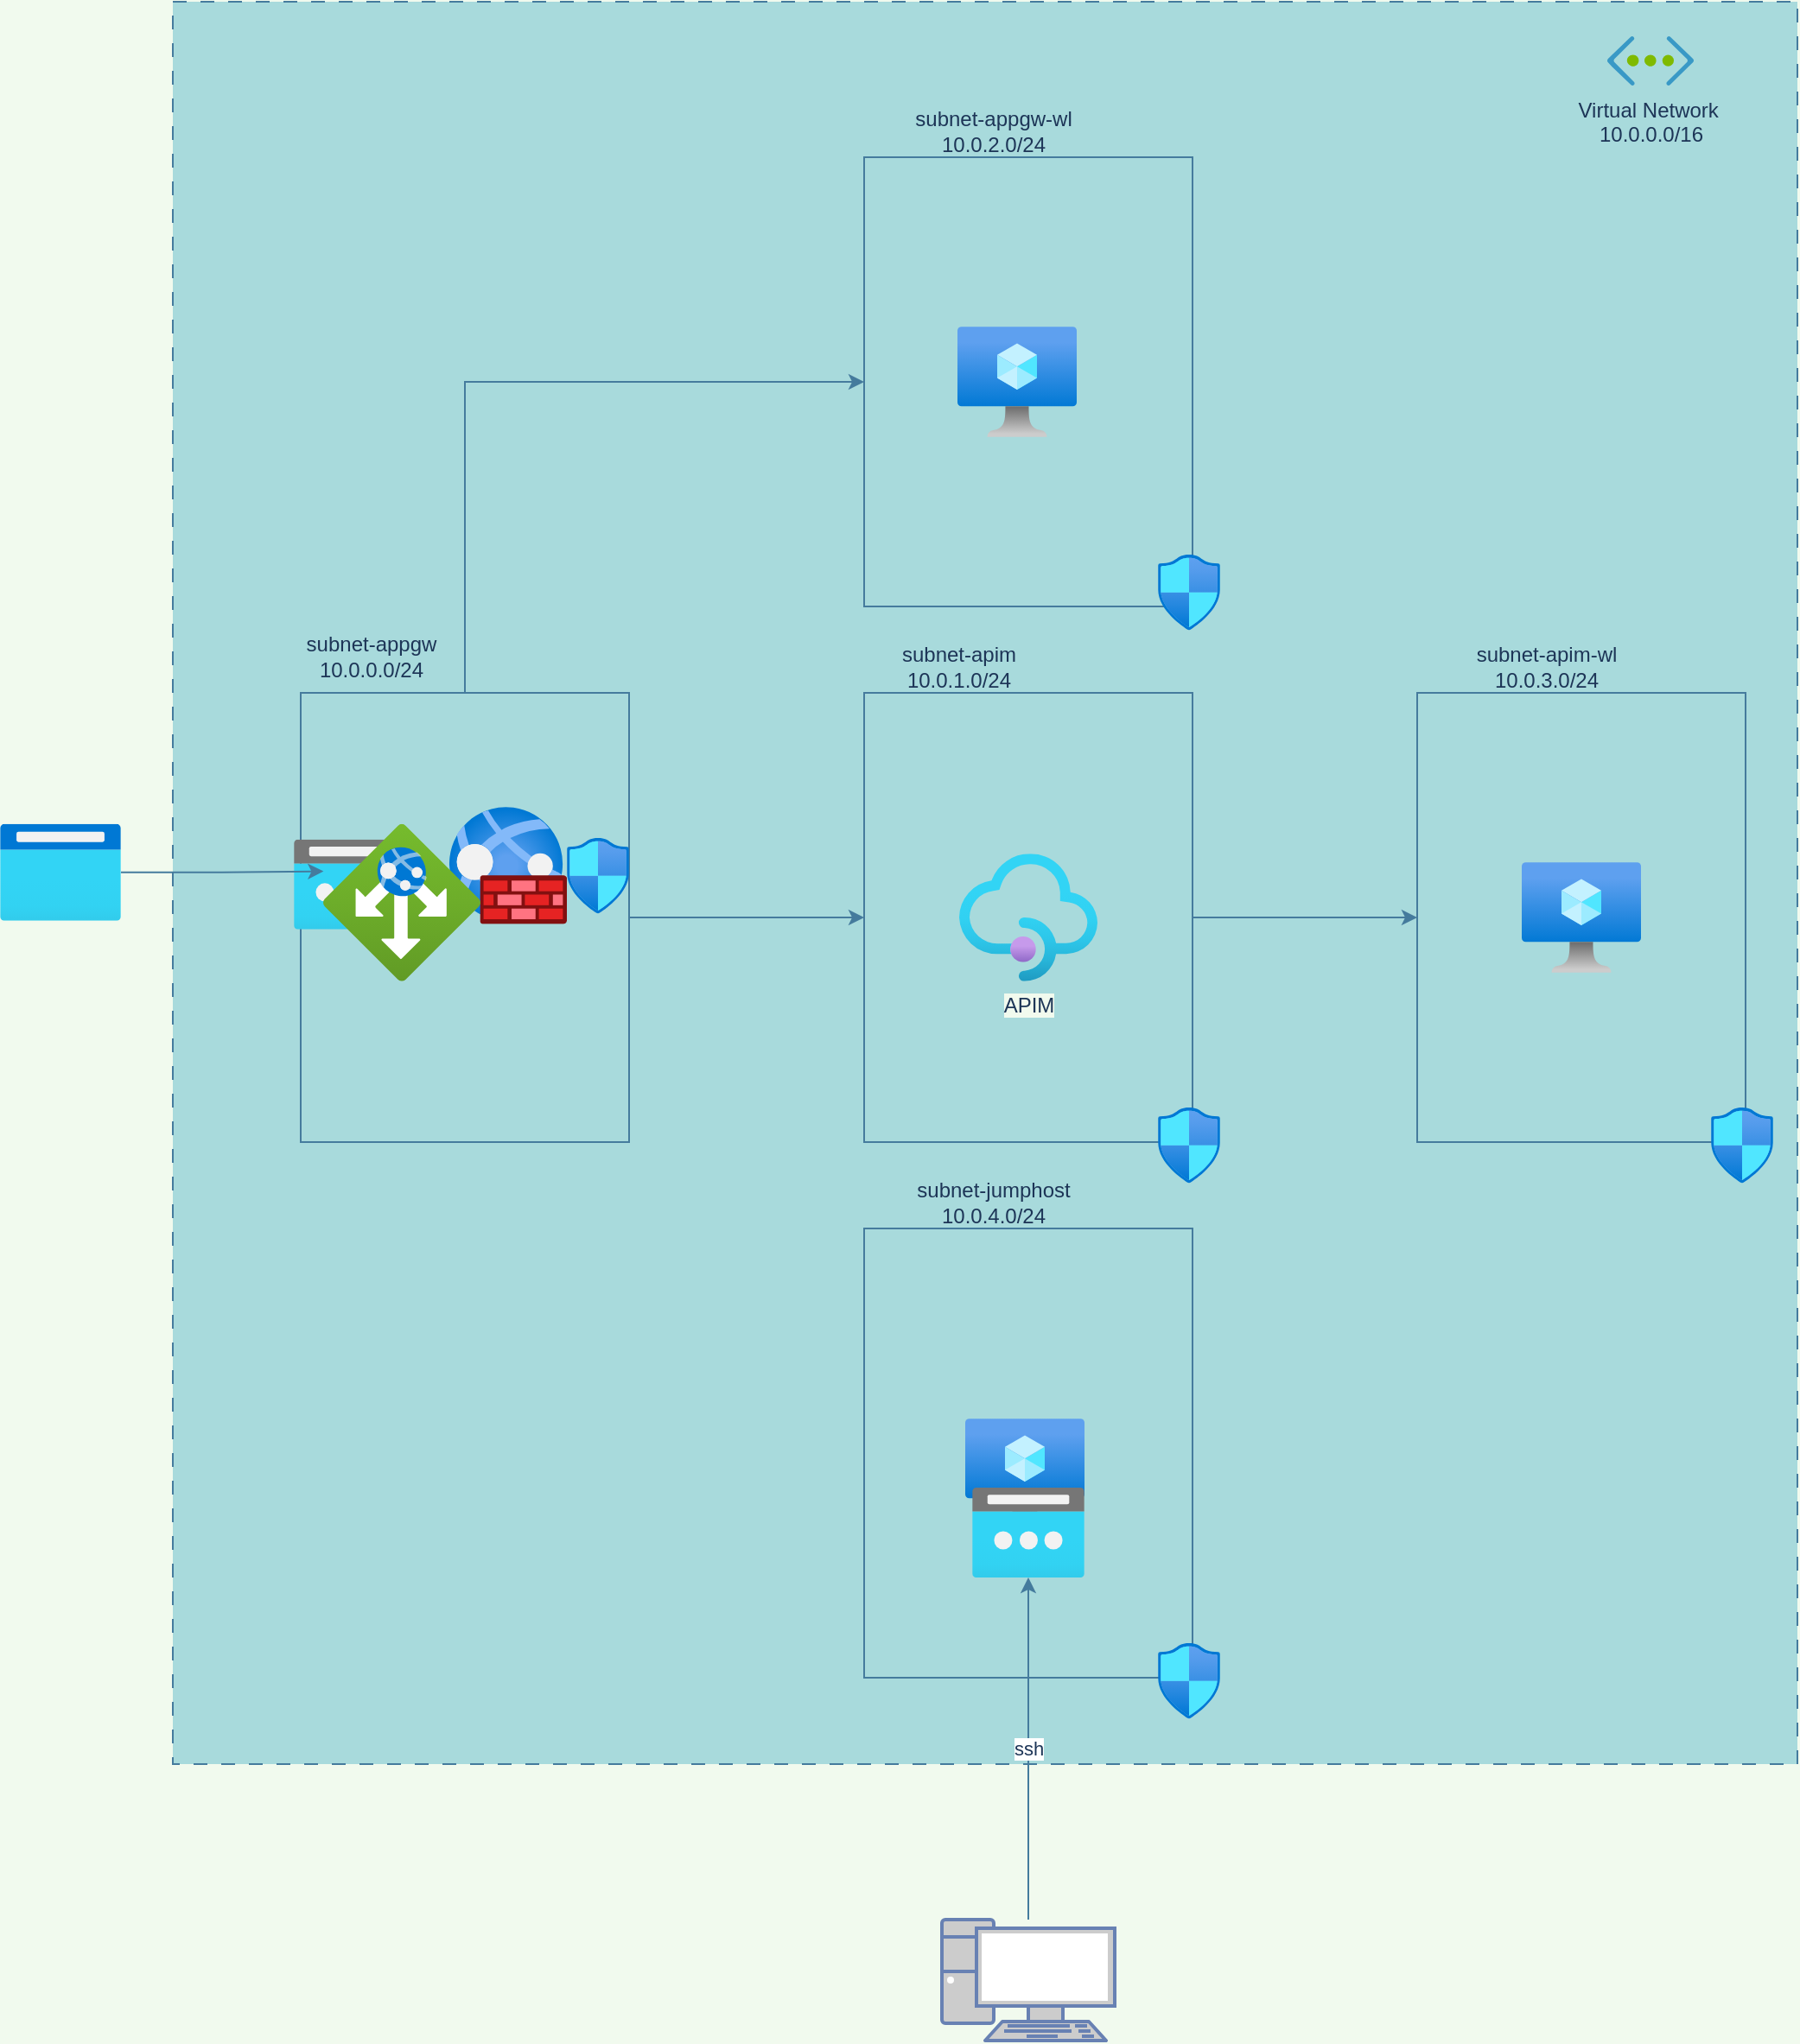 <mxfile version="21.2.8" type="device" pages="2">
  <diagram id="WI9T0HZ2pTsCkuznbFz-" name="Page-1">
    <mxGraphModel dx="1306" dy="1691" grid="1" gridSize="10" guides="1" tooltips="1" connect="1" arrows="1" fold="1" page="1" pageScale="1" pageWidth="1169" pageHeight="827" background="#F1FAEE" math="0" shadow="0">
      <root>
        <mxCell id="0" />
        <mxCell id="1" parent="0" />
        <mxCell id="6BwSZOXE0QRsBlMUQ49c-6" value="" style="rounded=0;whiteSpace=wrap;html=1;labelBackgroundColor=#F1FAEE;dashed=1;dashPattern=8 8;glass=0;gradientDirection=radial;fillColor=#A8DADC;strokeColor=#457B9D;fontColor=#1D3557;" parent="1" vertex="1">
          <mxGeometry x="130" y="-70" width="940" height="1020" as="geometry" />
        </mxCell>
        <mxCell id="6BwSZOXE0QRsBlMUQ49c-15" style="edgeStyle=orthogonalEdgeStyle;rounded=0;orthogonalLoop=1;jettySize=auto;html=1;entryX=0;entryY=0.5;entryDx=0;entryDy=0;labelBackgroundColor=#F1FAEE;strokeColor=#457B9D;fontColor=#1D3557;" parent="1" source="6BwSZOXE0QRsBlMUQ49c-9" target="6BwSZOXE0QRsBlMUQ49c-13" edge="1">
          <mxGeometry relative="1" as="geometry">
            <Array as="points">
              <mxPoint x="299" y="150" />
            </Array>
          </mxGeometry>
        </mxCell>
        <mxCell id="6BwSZOXE0QRsBlMUQ49c-16" style="edgeStyle=orthogonalEdgeStyle;rounded=0;orthogonalLoop=1;jettySize=auto;html=1;labelBackgroundColor=#F1FAEE;strokeColor=#457B9D;fontColor=#1D3557;" parent="1" source="6BwSZOXE0QRsBlMUQ49c-9" target="6BwSZOXE0QRsBlMUQ49c-14" edge="1">
          <mxGeometry relative="1" as="geometry">
            <Array as="points">
              <mxPoint x="430" y="460" />
              <mxPoint x="430" y="460" />
            </Array>
          </mxGeometry>
        </mxCell>
        <mxCell id="6BwSZOXE0QRsBlMUQ49c-9" value="" style="whiteSpace=wrap;html=1;fillColor=#A8DADC;fontColor=#1D3557;strokeColor=#457B9D;" parent="1" vertex="1">
          <mxGeometry x="204" y="330" width="190" height="260" as="geometry" />
        </mxCell>
        <mxCell id="6BwSZOXE0QRsBlMUQ49c-2" value="" style="image;aspect=fixed;html=1;points=[];align=center;fontSize=12;image=img/lib/azure2/networking/Public_IP_Addresses.svg;labelBackgroundColor=#F1FAEE;fillColor=#A8DADC;strokeColor=#457B9D;fontColor=#1D3557;" parent="1" vertex="1">
          <mxGeometry x="200" y="414.92" width="65" height="52" as="geometry" />
        </mxCell>
        <mxCell id="6BwSZOXE0QRsBlMUQ49c-4" value="" style="image;aspect=fixed;html=1;points=[];align=center;fontSize=12;image=img/lib/azure2/networking/Web_Application_Firewall_Policies_WAF.svg;labelBackgroundColor=#F1FAEE;fillColor=#A8DADC;strokeColor=#457B9D;fontColor=#1D3557;" parent="1" vertex="1">
          <mxGeometry x="290" y="395.92" width="68" height="68" as="geometry" />
        </mxCell>
        <mxCell id="6BwSZOXE0QRsBlMUQ49c-7" value="Virtual Network&amp;nbsp;&lt;br&gt;10.0.0.0/16" style="aspect=fixed;html=1;perimeter=none;align=center;shadow=0;dashed=1;image;fontSize=12;image=img/lib/mscae/Virtual_Network.svg;labelBackgroundColor=none;fillColor=#A8DADC;strokeColor=#457B9D;fontColor=#1D3557;" parent="1" vertex="1">
          <mxGeometry x="960.0" y="-50" width="50" height="28.5" as="geometry" />
        </mxCell>
        <mxCell id="6BwSZOXE0QRsBlMUQ49c-8" value="" style="image;aspect=fixed;html=1;points=[];align=center;fontSize=12;image=img/lib/azure2/networking/Application_Gateways.svg;labelBackgroundColor=#F1FAEE;fillColor=#A8DADC;strokeColor=#457B9D;fontColor=#1D3557;" parent="1" vertex="1">
          <mxGeometry x="217" y="405.92" width="91" height="91" as="geometry" />
        </mxCell>
        <mxCell id="6BwSZOXE0QRsBlMUQ49c-11" style="edgeStyle=orthogonalEdgeStyle;rounded=0;orthogonalLoop=1;jettySize=auto;html=1;entryX=0.002;entryY=0.301;entryDx=0;entryDy=0;entryPerimeter=0;labelBackgroundColor=#F1FAEE;strokeColor=#457B9D;fontColor=#1D3557;" parent="1" source="6BwSZOXE0QRsBlMUQ49c-10" target="6BwSZOXE0QRsBlMUQ49c-8" edge="1">
          <mxGeometry relative="1" as="geometry" />
        </mxCell>
        <mxCell id="6BwSZOXE0QRsBlMUQ49c-10" value="" style="image;aspect=fixed;html=1;points=[];align=center;fontSize=12;image=img/lib/azure2/general/Browser.svg;labelBackgroundColor=#F1FAEE;fillColor=#A8DADC;strokeColor=#457B9D;fontColor=#1D3557;" parent="1" vertex="1">
          <mxGeometry x="30" y="405.92" width="70" height="56" as="geometry" />
        </mxCell>
        <mxCell id="6BwSZOXE0QRsBlMUQ49c-13" value="" style="whiteSpace=wrap;html=1;fillColor=#A8DADC;fontColor=#1D3557;strokeColor=#457B9D;" parent="1" vertex="1">
          <mxGeometry x="530" y="20" width="190" height="260" as="geometry" />
        </mxCell>
        <mxCell id="4" style="edgeStyle=orthogonalEdgeStyle;rounded=0;orthogonalLoop=1;jettySize=auto;html=1;exitX=1;exitY=0.5;exitDx=0;exitDy=0;labelBackgroundColor=#F1FAEE;strokeColor=#457B9D;fontColor=#1D3557;" parent="1" source="6BwSZOXE0QRsBlMUQ49c-14" target="2" edge="1">
          <mxGeometry relative="1" as="geometry" />
        </mxCell>
        <mxCell id="6BwSZOXE0QRsBlMUQ49c-14" value="" style="whiteSpace=wrap;html=1;fillColor=#A8DADC;fontColor=#1D3557;strokeColor=#457B9D;" parent="1" vertex="1">
          <mxGeometry x="530" y="330" width="190" height="260" as="geometry" />
        </mxCell>
        <mxCell id="6BwSZOXE0QRsBlMUQ49c-1" value="APIM" style="image;aspect=fixed;html=1;points=[];align=center;fontSize=12;image=img/lib/azure2/app_services/API_Management_Services.svg;labelBackgroundColor=#F1FAEE;fillColor=#A8DADC;strokeColor=#457B9D;fontColor=#1D3557;" parent="1" vertex="1">
          <mxGeometry x="585.0" y="423.08" width="80" height="73.84" as="geometry" />
        </mxCell>
        <mxCell id="6BwSZOXE0QRsBlMUQ49c-18" value="" style="image;aspect=fixed;html=1;points=[];align=center;fontSize=12;image=img/lib/azure2/networking/Network_Security_Groups.svg;labelBackgroundColor=#F1FAEE;fillColor=#A8DADC;strokeColor=#457B9D;fontColor=#1D3557;" parent="1" vertex="1">
          <mxGeometry x="700" y="250" width="36" height="43.71" as="geometry" />
        </mxCell>
        <mxCell id="6BwSZOXE0QRsBlMUQ49c-19" value="" style="image;aspect=fixed;html=1;points=[];align=center;fontSize=12;image=img/lib/azure2/networking/Network_Security_Groups.svg;labelBackgroundColor=#F1FAEE;fillColor=#A8DADC;strokeColor=#457B9D;fontColor=#1D3557;" parent="1" vertex="1">
          <mxGeometry x="700" y="570" width="36" height="43.71" as="geometry" />
        </mxCell>
        <mxCell id="6BwSZOXE0QRsBlMUQ49c-20" value="" style="image;aspect=fixed;html=1;points=[];align=center;fontSize=12;image=img/lib/azure2/networking/Network_Security_Groups.svg;labelBackgroundColor=#F1FAEE;fillColor=#A8DADC;strokeColor=#457B9D;fontColor=#1D3557;" parent="1" vertex="1">
          <mxGeometry x="358" y="414" width="36" height="43.71" as="geometry" />
        </mxCell>
        <mxCell id="6BwSZOXE0QRsBlMUQ49c-21" value="subnet-appgw&lt;br&gt;10.0.0.0/24" style="text;html=1;strokeColor=none;fillColor=none;align=center;verticalAlign=middle;whiteSpace=wrap;rounded=0;fontColor=#1D3557;" parent="1" vertex="1">
          <mxGeometry x="190" y="293.71" width="110" height="30" as="geometry" />
        </mxCell>
        <mxCell id="6BwSZOXE0QRsBlMUQ49c-22" value="subnet-apim&lt;br&gt;10.0.1.0/24" style="text;html=1;strokeColor=none;fillColor=none;align=center;verticalAlign=middle;whiteSpace=wrap;rounded=0;fontColor=#1D3557;" parent="1" vertex="1">
          <mxGeometry x="530" y="300" width="110" height="30" as="geometry" />
        </mxCell>
        <mxCell id="6BwSZOXE0QRsBlMUQ49c-23" value="subnet-appgw-wl&lt;br&gt;10.0.2.0/24" style="text;html=1;strokeColor=none;fillColor=none;align=center;verticalAlign=middle;whiteSpace=wrap;rounded=0;fontColor=#1D3557;" parent="1" vertex="1">
          <mxGeometry x="530" y="-10" width="150" height="30" as="geometry" />
        </mxCell>
        <mxCell id="2" value="" style="whiteSpace=wrap;html=1;fillColor=#A8DADC;fontColor=#1D3557;strokeColor=#457B9D;" parent="1" vertex="1">
          <mxGeometry x="850" y="330" width="190" height="260" as="geometry" />
        </mxCell>
        <mxCell id="3" value="subnet-apim-wl&lt;br&gt;10.0.3.0/24" style="text;html=1;strokeColor=none;fillColor=none;align=center;verticalAlign=middle;whiteSpace=wrap;rounded=0;fontColor=#1D3557;" parent="1" vertex="1">
          <mxGeometry x="850" y="300" width="150" height="30" as="geometry" />
        </mxCell>
        <mxCell id="xJgkoHYX4h2dyVskytGa-5" value="" style="image;aspect=fixed;html=1;points=[];align=center;fontSize=12;image=img/lib/azure2/networking/Network_Security_Groups.svg;labelBackgroundColor=#F1FAEE;fillColor=#A8DADC;strokeColor=#457B9D;fontColor=#1D3557;" parent="1" vertex="1">
          <mxGeometry x="1020" y="570" width="36" height="43.71" as="geometry" />
        </mxCell>
        <mxCell id="6" value="" style="whiteSpace=wrap;html=1;fillColor=#A8DADC;fontColor=#1D3557;strokeColor=#457B9D;" parent="1" vertex="1">
          <mxGeometry x="530" y="640" width="190" height="260" as="geometry" />
        </mxCell>
        <mxCell id="8" value="subnet-jumphost&lt;br&gt;10.0.4.0/24" style="text;html=1;strokeColor=none;fillColor=none;align=center;verticalAlign=middle;whiteSpace=wrap;rounded=0;fontColor=#1D3557;" parent="1" vertex="1">
          <mxGeometry x="530" y="610" width="150" height="30" as="geometry" />
        </mxCell>
        <mxCell id="10" value="" style="image;aspect=fixed;html=1;points=[];align=center;fontSize=12;image=img/lib/azure2/networking/Network_Security_Groups.svg;labelBackgroundColor=#F1FAEE;fillColor=#A8DADC;strokeColor=#457B9D;fontColor=#1D3557;" parent="1" vertex="1">
          <mxGeometry x="700" y="880" width="36" height="43.71" as="geometry" />
        </mxCell>
        <mxCell id="13" value="" style="aspect=fixed;html=1;points=[];align=center;image;fontSize=12;image=img/lib/azure2/compute/Virtual_Machine.svg;strokeColor=#457B9D;fontColor=#1D3557;fillColor=#A8DADC;" parent="1" vertex="1">
          <mxGeometry x="588.5" y="750" width="69" height="64" as="geometry" />
        </mxCell>
        <mxCell id="14" value="" style="aspect=fixed;html=1;points=[];align=center;image;fontSize=12;image=img/lib/azure2/compute/Virtual_Machine.svg;strokeColor=#457B9D;fontColor=#1D3557;fillColor=#A8DADC;" parent="1" vertex="1">
          <mxGeometry x="910.5" y="428" width="69" height="64" as="geometry" />
        </mxCell>
        <mxCell id="15" value="" style="aspect=fixed;html=1;points=[];align=center;image;fontSize=12;image=img/lib/azure2/compute/Virtual_Machine.svg;strokeColor=#457B9D;fontColor=#1D3557;fillColor=#A8DADC;" parent="1" vertex="1">
          <mxGeometry x="584" y="118" width="69" height="64" as="geometry" />
        </mxCell>
        <mxCell id="17" value="ssh" style="edgeStyle=orthogonalEdgeStyle;rounded=0;orthogonalLoop=1;jettySize=auto;html=1;strokeColor=#457B9D;fontColor=#1D3557;fillColor=#A8DADC;labelBackgroundColor=#FFFFFF;" parent="1" source="16" target="12" edge="1">
          <mxGeometry relative="1" as="geometry" />
        </mxCell>
        <mxCell id="16" value="" style="fontColor=#0066CC;verticalAlign=top;verticalLabelPosition=bottom;labelPosition=center;align=center;html=1;outlineConnect=0;fillColor=#CCCCCC;strokeColor=#6881B3;gradientColor=none;gradientDirection=north;strokeWidth=2;shape=mxgraph.networks.pc;" parent="1" vertex="1">
          <mxGeometry x="575" y="1040" width="100" height="70" as="geometry" />
        </mxCell>
        <mxCell id="12" value="" style="image;aspect=fixed;html=1;points=[];align=center;fontSize=12;image=img/lib/azure2/networking/Public_IP_Addresses.svg;labelBackgroundColor=#F1FAEE;fillColor=#A8DADC;strokeColor=#457B9D;fontColor=#1D3557;" parent="1" vertex="1">
          <mxGeometry x="592.5" y="790" width="65" height="52" as="geometry" />
        </mxCell>
      </root>
    </mxGraphModel>
  </diagram>
  <diagram name="Copy of Page-1" id="ntlEz1eid1sMpkzOope7">
    <mxGraphModel dx="1306" dy="1691" grid="1" gridSize="10" guides="1" tooltips="1" connect="1" arrows="1" fold="1" page="1" pageScale="1" pageWidth="1169" pageHeight="827" background="#F1FAEE" math="0" shadow="0">
      <root>
        <mxCell id="1Koa-mvRLTg0POrjHIGq-0" />
        <mxCell id="1Koa-mvRLTg0POrjHIGq-1" parent="1Koa-mvRLTg0POrjHIGq-0" />
        <mxCell id="1Koa-mvRLTg0POrjHIGq-2" value="" style="rounded=0;whiteSpace=wrap;html=1;labelBackgroundColor=#F1FAEE;dashed=1;dashPattern=8 8;glass=0;gradientDirection=radial;fillColor=#A8DADC;strokeColor=#457B9D;fontColor=#1D3557;" vertex="1" parent="1Koa-mvRLTg0POrjHIGq-1">
          <mxGeometry x="130" y="-70" width="940" height="1020" as="geometry" />
        </mxCell>
        <mxCell id="1Koa-mvRLTg0POrjHIGq-3" style="edgeStyle=orthogonalEdgeStyle;rounded=0;orthogonalLoop=1;jettySize=auto;html=1;entryX=0;entryY=0.5;entryDx=0;entryDy=0;labelBackgroundColor=#F1FAEE;strokeColor=#457B9D;fontColor=#1D3557;" edge="1" parent="1Koa-mvRLTg0POrjHIGq-1" source="1Koa-mvRLTg0POrjHIGq-5" target="1Koa-mvRLTg0POrjHIGq-12">
          <mxGeometry relative="1" as="geometry">
            <Array as="points">
              <mxPoint x="299" y="150" />
            </Array>
          </mxGeometry>
        </mxCell>
        <mxCell id="1Koa-mvRLTg0POrjHIGq-4" style="edgeStyle=orthogonalEdgeStyle;rounded=0;orthogonalLoop=1;jettySize=auto;html=1;labelBackgroundColor=#F1FAEE;strokeColor=#457B9D;fontColor=#1D3557;" edge="1" parent="1Koa-mvRLTg0POrjHIGq-1" source="1Koa-mvRLTg0POrjHIGq-5" target="1Koa-mvRLTg0POrjHIGq-14">
          <mxGeometry relative="1" as="geometry">
            <Array as="points">
              <mxPoint x="430" y="460" />
              <mxPoint x="430" y="460" />
            </Array>
          </mxGeometry>
        </mxCell>
        <mxCell id="1Koa-mvRLTg0POrjHIGq-5" value="" style="whiteSpace=wrap;html=1;fillColor=#A8DADC;fontColor=#1D3557;strokeColor=#457B9D;" vertex="1" parent="1Koa-mvRLTg0POrjHIGq-1">
          <mxGeometry x="204" y="330" width="190" height="260" as="geometry" />
        </mxCell>
        <mxCell id="1Koa-mvRLTg0POrjHIGq-6" value="" style="image;aspect=fixed;html=1;points=[];align=center;fontSize=12;image=img/lib/azure2/networking/Public_IP_Addresses.svg;labelBackgroundColor=#F1FAEE;fillColor=#A8DADC;strokeColor=#457B9D;fontColor=#1D3557;" vertex="1" parent="1Koa-mvRLTg0POrjHIGq-1">
          <mxGeometry x="200" y="414.92" width="65" height="52" as="geometry" />
        </mxCell>
        <mxCell id="1Koa-mvRLTg0POrjHIGq-7" value="" style="image;aspect=fixed;html=1;points=[];align=center;fontSize=12;image=img/lib/azure2/networking/Web_Application_Firewall_Policies_WAF.svg;labelBackgroundColor=#F1FAEE;fillColor=#A8DADC;strokeColor=#457B9D;fontColor=#1D3557;" vertex="1" parent="1Koa-mvRLTg0POrjHIGq-1">
          <mxGeometry x="290" y="395.92" width="68" height="68" as="geometry" />
        </mxCell>
        <mxCell id="1Koa-mvRLTg0POrjHIGq-8" value="Virtual Network&amp;nbsp;&lt;br&gt;10.0.0.0/16" style="aspect=fixed;html=1;perimeter=none;align=center;shadow=0;dashed=1;image;fontSize=12;image=img/lib/mscae/Virtual_Network.svg;labelBackgroundColor=none;fillColor=#A8DADC;strokeColor=#457B9D;fontColor=#1D3557;" vertex="1" parent="1Koa-mvRLTg0POrjHIGq-1">
          <mxGeometry x="960.0" y="-50" width="50" height="28.5" as="geometry" />
        </mxCell>
        <mxCell id="1Koa-mvRLTg0POrjHIGq-9" value="" style="image;aspect=fixed;html=1;points=[];align=center;fontSize=12;image=img/lib/azure2/networking/Application_Gateways.svg;labelBackgroundColor=#F1FAEE;fillColor=#A8DADC;strokeColor=#457B9D;fontColor=#1D3557;" vertex="1" parent="1Koa-mvRLTg0POrjHIGq-1">
          <mxGeometry x="217" y="405.92" width="91" height="91" as="geometry" />
        </mxCell>
        <mxCell id="1Koa-mvRLTg0POrjHIGq-10" style="edgeStyle=orthogonalEdgeStyle;rounded=0;orthogonalLoop=1;jettySize=auto;html=1;entryX=0.002;entryY=0.301;entryDx=0;entryDy=0;entryPerimeter=0;labelBackgroundColor=#F1FAEE;strokeColor=#457B9D;fontColor=#1D3557;" edge="1" parent="1Koa-mvRLTg0POrjHIGq-1" source="1Koa-mvRLTg0POrjHIGq-11" target="1Koa-mvRLTg0POrjHIGq-9">
          <mxGeometry relative="1" as="geometry" />
        </mxCell>
        <mxCell id="1Koa-mvRLTg0POrjHIGq-11" value="" style="image;aspect=fixed;html=1;points=[];align=center;fontSize=12;image=img/lib/azure2/general/Browser.svg;labelBackgroundColor=#F1FAEE;fillColor=#A8DADC;strokeColor=#457B9D;fontColor=#1D3557;" vertex="1" parent="1Koa-mvRLTg0POrjHIGq-1">
          <mxGeometry x="30" y="405.92" width="70" height="56" as="geometry" />
        </mxCell>
        <mxCell id="1Koa-mvRLTg0POrjHIGq-12" value="" style="whiteSpace=wrap;html=1;fillColor=#A8DADC;fontColor=#1D3557;strokeColor=#457B9D;" vertex="1" parent="1Koa-mvRLTg0POrjHIGq-1">
          <mxGeometry x="530" y="20" width="190" height="260" as="geometry" />
        </mxCell>
        <mxCell id="1Koa-mvRLTg0POrjHIGq-13" style="edgeStyle=orthogonalEdgeStyle;rounded=0;orthogonalLoop=1;jettySize=auto;html=1;exitX=1;exitY=0.5;exitDx=0;exitDy=0;labelBackgroundColor=#F1FAEE;strokeColor=#457B9D;fontColor=#1D3557;" edge="1" parent="1Koa-mvRLTg0POrjHIGq-1" source="1Koa-mvRLTg0POrjHIGq-14" target="1Koa-mvRLTg0POrjHIGq-22">
          <mxGeometry relative="1" as="geometry" />
        </mxCell>
        <mxCell id="1Koa-mvRLTg0POrjHIGq-14" value="" style="whiteSpace=wrap;html=1;fillColor=#A8DADC;fontColor=#1D3557;strokeColor=#457B9D;" vertex="1" parent="1Koa-mvRLTg0POrjHIGq-1">
          <mxGeometry x="530" y="330" width="190" height="260" as="geometry" />
        </mxCell>
        <mxCell id="1Koa-mvRLTg0POrjHIGq-15" value="APIM" style="image;aspect=fixed;html=1;points=[];align=center;fontSize=12;image=img/lib/azure2/app_services/API_Management_Services.svg;labelBackgroundColor=#F1FAEE;fillColor=#A8DADC;strokeColor=#457B9D;fontColor=#1D3557;" vertex="1" parent="1Koa-mvRLTg0POrjHIGq-1">
          <mxGeometry x="585.0" y="423.08" width="80" height="73.84" as="geometry" />
        </mxCell>
        <mxCell id="1Koa-mvRLTg0POrjHIGq-16" value="" style="image;aspect=fixed;html=1;points=[];align=center;fontSize=12;image=img/lib/azure2/networking/Network_Security_Groups.svg;labelBackgroundColor=#F1FAEE;fillColor=#A8DADC;strokeColor=#457B9D;fontColor=#1D3557;" vertex="1" parent="1Koa-mvRLTg0POrjHIGq-1">
          <mxGeometry x="700" y="250" width="36" height="43.71" as="geometry" />
        </mxCell>
        <mxCell id="1Koa-mvRLTg0POrjHIGq-17" value="" style="image;aspect=fixed;html=1;points=[];align=center;fontSize=12;image=img/lib/azure2/networking/Network_Security_Groups.svg;labelBackgroundColor=#F1FAEE;fillColor=#A8DADC;strokeColor=#457B9D;fontColor=#1D3557;" vertex="1" parent="1Koa-mvRLTg0POrjHIGq-1">
          <mxGeometry x="700" y="570" width="36" height="43.71" as="geometry" />
        </mxCell>
        <mxCell id="1Koa-mvRLTg0POrjHIGq-18" value="" style="image;aspect=fixed;html=1;points=[];align=center;fontSize=12;image=img/lib/azure2/networking/Network_Security_Groups.svg;labelBackgroundColor=#F1FAEE;fillColor=#A8DADC;strokeColor=#457B9D;fontColor=#1D3557;" vertex="1" parent="1Koa-mvRLTg0POrjHIGq-1">
          <mxGeometry x="358" y="414" width="36" height="43.71" as="geometry" />
        </mxCell>
        <mxCell id="1Koa-mvRLTg0POrjHIGq-19" value="subnet-appgw&lt;br&gt;10.0.0.0/24" style="text;html=1;strokeColor=none;fillColor=none;align=center;verticalAlign=middle;whiteSpace=wrap;rounded=0;fontColor=#1D3557;" vertex="1" parent="1Koa-mvRLTg0POrjHIGq-1">
          <mxGeometry x="190" y="293.71" width="110" height="30" as="geometry" />
        </mxCell>
        <mxCell id="1Koa-mvRLTg0POrjHIGq-20" value="subnet-apim&lt;br&gt;10.0.1.0/24" style="text;html=1;strokeColor=none;fillColor=none;align=center;verticalAlign=middle;whiteSpace=wrap;rounded=0;fontColor=#1D3557;" vertex="1" parent="1Koa-mvRLTg0POrjHIGq-1">
          <mxGeometry x="530" y="300" width="110" height="30" as="geometry" />
        </mxCell>
        <mxCell id="1Koa-mvRLTg0POrjHIGq-21" value="subnet-appgw-wl&lt;br&gt;10.0.2.0/24" style="text;html=1;strokeColor=none;fillColor=none;align=center;verticalAlign=middle;whiteSpace=wrap;rounded=0;fontColor=#1D3557;" vertex="1" parent="1Koa-mvRLTg0POrjHIGq-1">
          <mxGeometry x="530" y="-10" width="150" height="30" as="geometry" />
        </mxCell>
        <mxCell id="1Koa-mvRLTg0POrjHIGq-22" value="" style="whiteSpace=wrap;html=1;fillColor=#A8DADC;fontColor=#1D3557;strokeColor=#457B9D;" vertex="1" parent="1Koa-mvRLTg0POrjHIGq-1">
          <mxGeometry x="850" y="330" width="190" height="260" as="geometry" />
        </mxCell>
        <mxCell id="1Koa-mvRLTg0POrjHIGq-23" value="subnet-apim-wl&lt;br&gt;10.0.3.0/24" style="text;html=1;strokeColor=none;fillColor=none;align=center;verticalAlign=middle;whiteSpace=wrap;rounded=0;fontColor=#1D3557;" vertex="1" parent="1Koa-mvRLTg0POrjHIGq-1">
          <mxGeometry x="850" y="300" width="150" height="30" as="geometry" />
        </mxCell>
        <mxCell id="1Koa-mvRLTg0POrjHIGq-24" value="" style="image;aspect=fixed;html=1;points=[];align=center;fontSize=12;image=img/lib/azure2/networking/Network_Security_Groups.svg;labelBackgroundColor=#F1FAEE;fillColor=#A8DADC;strokeColor=#457B9D;fontColor=#1D3557;" vertex="1" parent="1Koa-mvRLTg0POrjHIGq-1">
          <mxGeometry x="1020" y="570" width="36" height="43.71" as="geometry" />
        </mxCell>
        <mxCell id="1Koa-mvRLTg0POrjHIGq-25" value="" style="whiteSpace=wrap;html=1;fillColor=#A8DADC;fontColor=#1D3557;strokeColor=#457B9D;" vertex="1" parent="1Koa-mvRLTg0POrjHIGq-1">
          <mxGeometry x="530" y="640" width="190" height="260" as="geometry" />
        </mxCell>
        <mxCell id="1Koa-mvRLTg0POrjHIGq-26" value="subnet-jumphost&lt;br&gt;10.0.4.0/24" style="text;html=1;strokeColor=none;fillColor=none;align=center;verticalAlign=middle;whiteSpace=wrap;rounded=0;fontColor=#1D3557;" vertex="1" parent="1Koa-mvRLTg0POrjHIGq-1">
          <mxGeometry x="530" y="610" width="150" height="30" as="geometry" />
        </mxCell>
        <mxCell id="1Koa-mvRLTg0POrjHIGq-27" value="" style="image;aspect=fixed;html=1;points=[];align=center;fontSize=12;image=img/lib/azure2/networking/Network_Security_Groups.svg;labelBackgroundColor=#F1FAEE;fillColor=#A8DADC;strokeColor=#457B9D;fontColor=#1D3557;" vertex="1" parent="1Koa-mvRLTg0POrjHIGq-1">
          <mxGeometry x="700" y="880" width="36" height="43.71" as="geometry" />
        </mxCell>
        <mxCell id="1Koa-mvRLTg0POrjHIGq-28" value="" style="aspect=fixed;html=1;points=[];align=center;image;fontSize=12;image=img/lib/azure2/compute/Virtual_Machine.svg;strokeColor=#457B9D;fontColor=#1D3557;fillColor=#A8DADC;" vertex="1" parent="1Koa-mvRLTg0POrjHIGq-1">
          <mxGeometry x="588.5" y="750" width="69" height="64" as="geometry" />
        </mxCell>
        <mxCell id="1Koa-mvRLTg0POrjHIGq-29" value="" style="aspect=fixed;html=1;points=[];align=center;image;fontSize=12;image=img/lib/azure2/compute/Virtual_Machine.svg;strokeColor=#457B9D;fontColor=#1D3557;fillColor=#A8DADC;" vertex="1" parent="1Koa-mvRLTg0POrjHIGq-1">
          <mxGeometry x="910.5" y="428" width="69" height="64" as="geometry" />
        </mxCell>
        <mxCell id="1Koa-mvRLTg0POrjHIGq-30" value="" style="aspect=fixed;html=1;points=[];align=center;image;fontSize=12;image=img/lib/azure2/compute/Virtual_Machine.svg;strokeColor=#457B9D;fontColor=#1D3557;fillColor=#A8DADC;" vertex="1" parent="1Koa-mvRLTg0POrjHIGq-1">
          <mxGeometry x="584" y="118" width="69" height="64" as="geometry" />
        </mxCell>
        <mxCell id="1Koa-mvRLTg0POrjHIGq-31" value="ssh" style="edgeStyle=orthogonalEdgeStyle;rounded=0;orthogonalLoop=1;jettySize=auto;html=1;strokeColor=#457B9D;fontColor=#1D3557;fillColor=#A8DADC;labelBackgroundColor=#FFFFFF;" edge="1" parent="1Koa-mvRLTg0POrjHIGq-1" source="1Koa-mvRLTg0POrjHIGq-32" target="1Koa-mvRLTg0POrjHIGq-33">
          <mxGeometry relative="1" as="geometry" />
        </mxCell>
        <mxCell id="1Koa-mvRLTg0POrjHIGq-32" value="" style="fontColor=#0066CC;verticalAlign=top;verticalLabelPosition=bottom;labelPosition=center;align=center;html=1;outlineConnect=0;fillColor=#CCCCCC;strokeColor=#6881B3;gradientColor=none;gradientDirection=north;strokeWidth=2;shape=mxgraph.networks.pc;" vertex="1" parent="1Koa-mvRLTg0POrjHIGq-1">
          <mxGeometry x="575" y="1040" width="100" height="70" as="geometry" />
        </mxCell>
        <mxCell id="1Koa-mvRLTg0POrjHIGq-33" value="" style="image;aspect=fixed;html=1;points=[];align=center;fontSize=12;image=img/lib/azure2/networking/Public_IP_Addresses.svg;labelBackgroundColor=#F1FAEE;fillColor=#A8DADC;strokeColor=#457B9D;fontColor=#1D3557;" vertex="1" parent="1Koa-mvRLTg0POrjHIGq-1">
          <mxGeometry x="592.5" y="790" width="65" height="52" as="geometry" />
        </mxCell>
      </root>
    </mxGraphModel>
  </diagram>
</mxfile>
